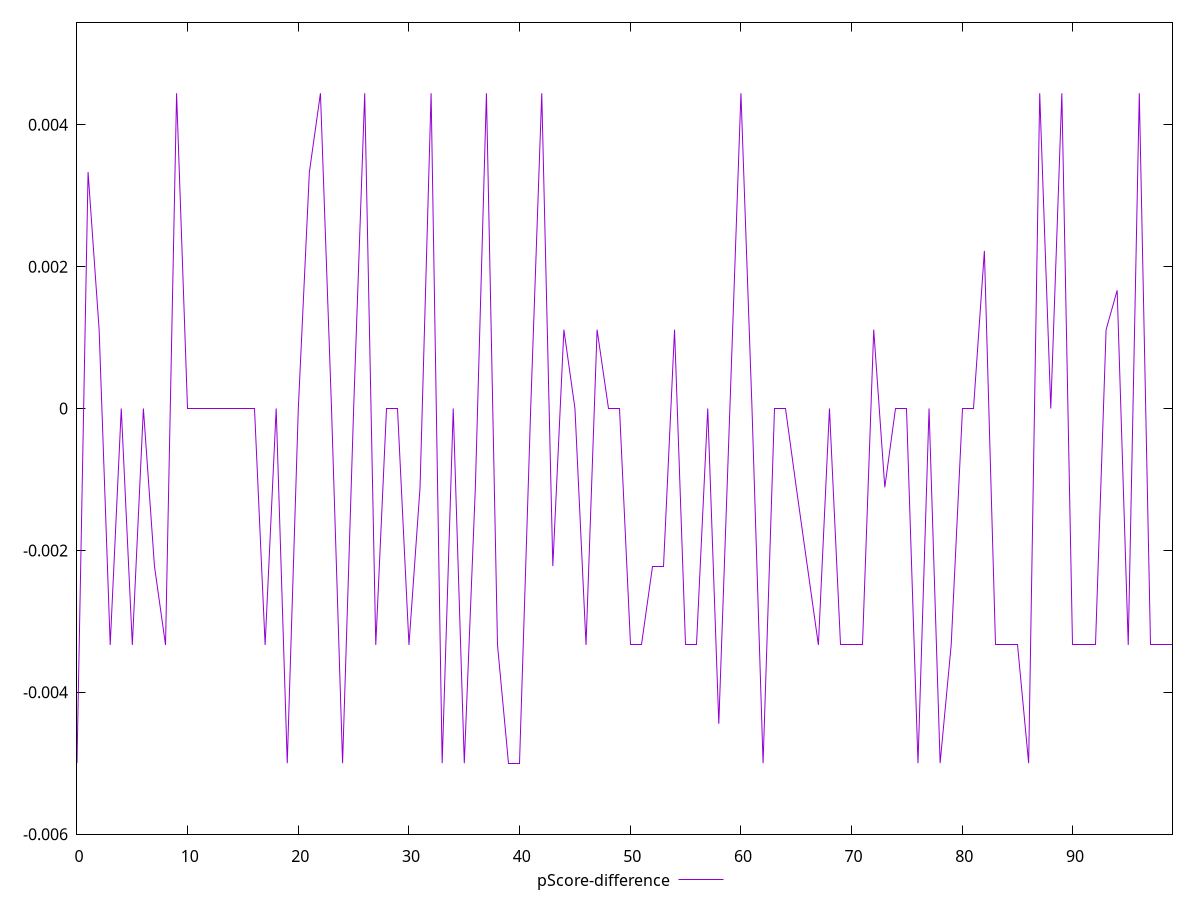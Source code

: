 reset

$pScoreDifference <<EOF
0 -0.0050000000000000044
1 0.0033333333333334103
2 0.0011111111111110628
3 -0.0033333333333334103
4 0
5 -0.0033333333333334103
6 0
7 -0.0022222222222222365
8 -0.0033333333333334103
9 0.004444444444444473
10 0
11 0
12 0
13 0
14 0
15 0
16 0
17 -0.0033333333333334103
18 0
19 -0.0050000000000000044
20 0
21 0.0033333333333334103
22 0.004444444444444473
23 0
24 -0.0050000000000000044
25 0
26 0.004444444444444473
27 -0.0033333333333334103
28 0
29 0
30 -0.0033333333333334103
31 -0.0011111111111110628
32 0.004444444444444473
33 -0.0050000000000000044
34 0
35 -0.0050000000000000044
36 -0.0011111111111110628
37 0.004444444444444473
38 -0.0033333333333334103
39 -0.0050000000000000044
40 -0.0050000000000000044
41 0
42 0.004444444444444473
43 -0.0022222222222222365
44 0.0011111111111110628
45 0
46 -0.0033333333333334103
47 0.0011111111111110628
48 0
49 0
50 -0.0033333333333334103
51 -0.0033333333333334103
52 -0.0022222222222222365
53 -0.0022222222222222365
54 0.0011111111111110628
55 -0.0033333333333334103
56 -0.0033333333333334103
57 0
58 -0.004444444444444473
59 0
60 0.004444444444444473
61 0
62 -0.0050000000000000044
63 0
64 0
65 -0.0011111111111110628
66 -0.0022222222222222365
67 -0.0033333333333334103
68 0
69 -0.0033333333333334103
70 -0.0033333333333332993
71 -0.0033333333333334103
72 0.0011111111111110628
73 -0.0011111111111110628
74 0
75 0
76 -0.0050000000000000044
77 0
78 -0.0050000000000000044
79 -0.0033333333333334103
80 0
81 0
82 0.0022222222222222365
83 -0.0033333333333334103
84 -0.0033333333333332993
85 -0.0033333333333332993
86 -0.0050000000000000044
87 0.004444444444444473
88 0
89 0.004444444444444473
90 -0.0033333333333334103
91 -0.0033333333333332993
92 -0.0033333333333334103
93 0.0011111111111111738
94 0.0016666666666665941
95 -0.0033333333333334103
96 0.004444444444444473
97 -0.0033333333333334103
98 -0.0033333333333332993
99 -0.0033333333333334103
EOF

set key outside below
set xrange [0:99]
set yrange [-0.0060000000000000045:0.005444444444444473]
set trange [-0.0060000000000000045:0.005444444444444473]
set terminal svg size 640, 500 enhanced background rgb 'white'
set output "report_00013_2021-02-09T12-04-24.940Z/uses-webp-images/samples/pages/pScore-difference/values.svg"

plot $pScoreDifference title "pScore-difference" with line

reset
